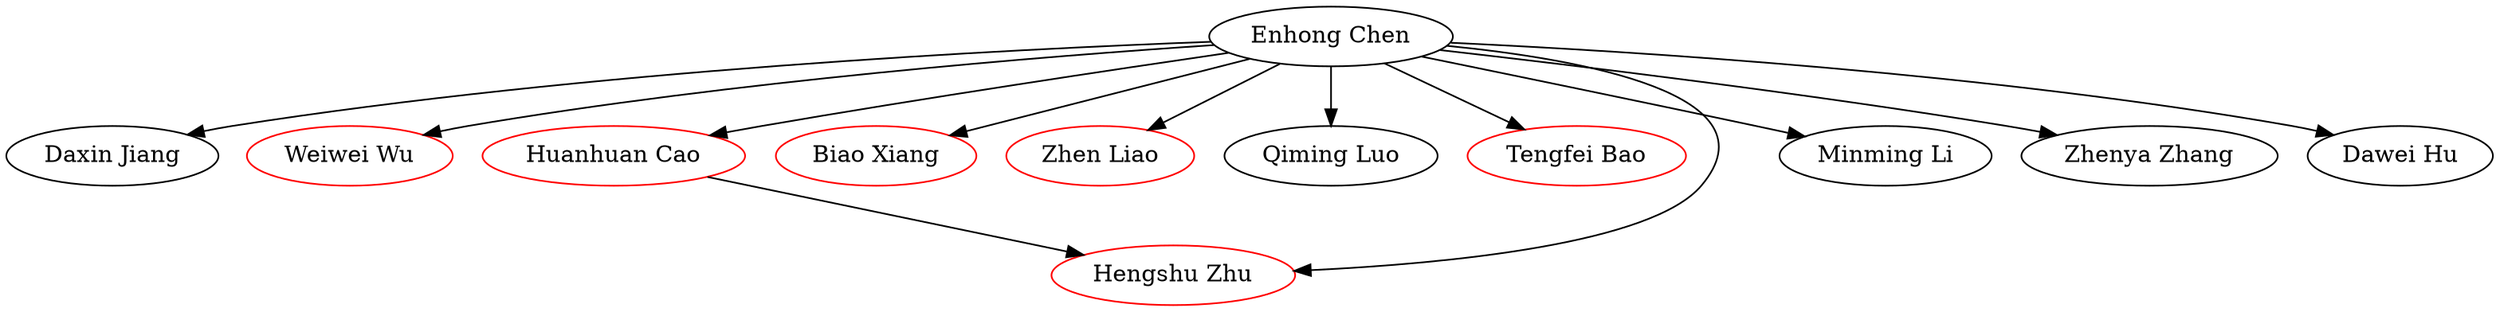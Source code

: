 strict digraph G{
"Enhong Chen" -> "Daxin Jiang"
"Enhong Chen" -> "Weiwei Wu"
"Enhong Chen" -> "Huanhuan Cao"
"Enhong Chen" -> "Biao Xiang"
"Enhong Chen" -> "Zhen Liao"
"Enhong Chen" -> "Qiming Luo"
"Enhong Chen" -> "Tengfei Bao"
"Enhong Chen" -> "Hengshu Zhu"
"Enhong Chen" -> "Minming Li"
"Huanhuan Cao" -> "Hengshu Zhu"
"Enhong Chen" -> "Zhenya Zhang"
"Enhong Chen" -> "Dawei Hu"
"Huanhuan Cao" [color = red]"Tengfei Bao" [color = red]"Weiwei Wu" [color = red]"Biao Xiang" [color = red]"Hengshu Zhu" [color = red]"Zhen Liao" [color = red]}